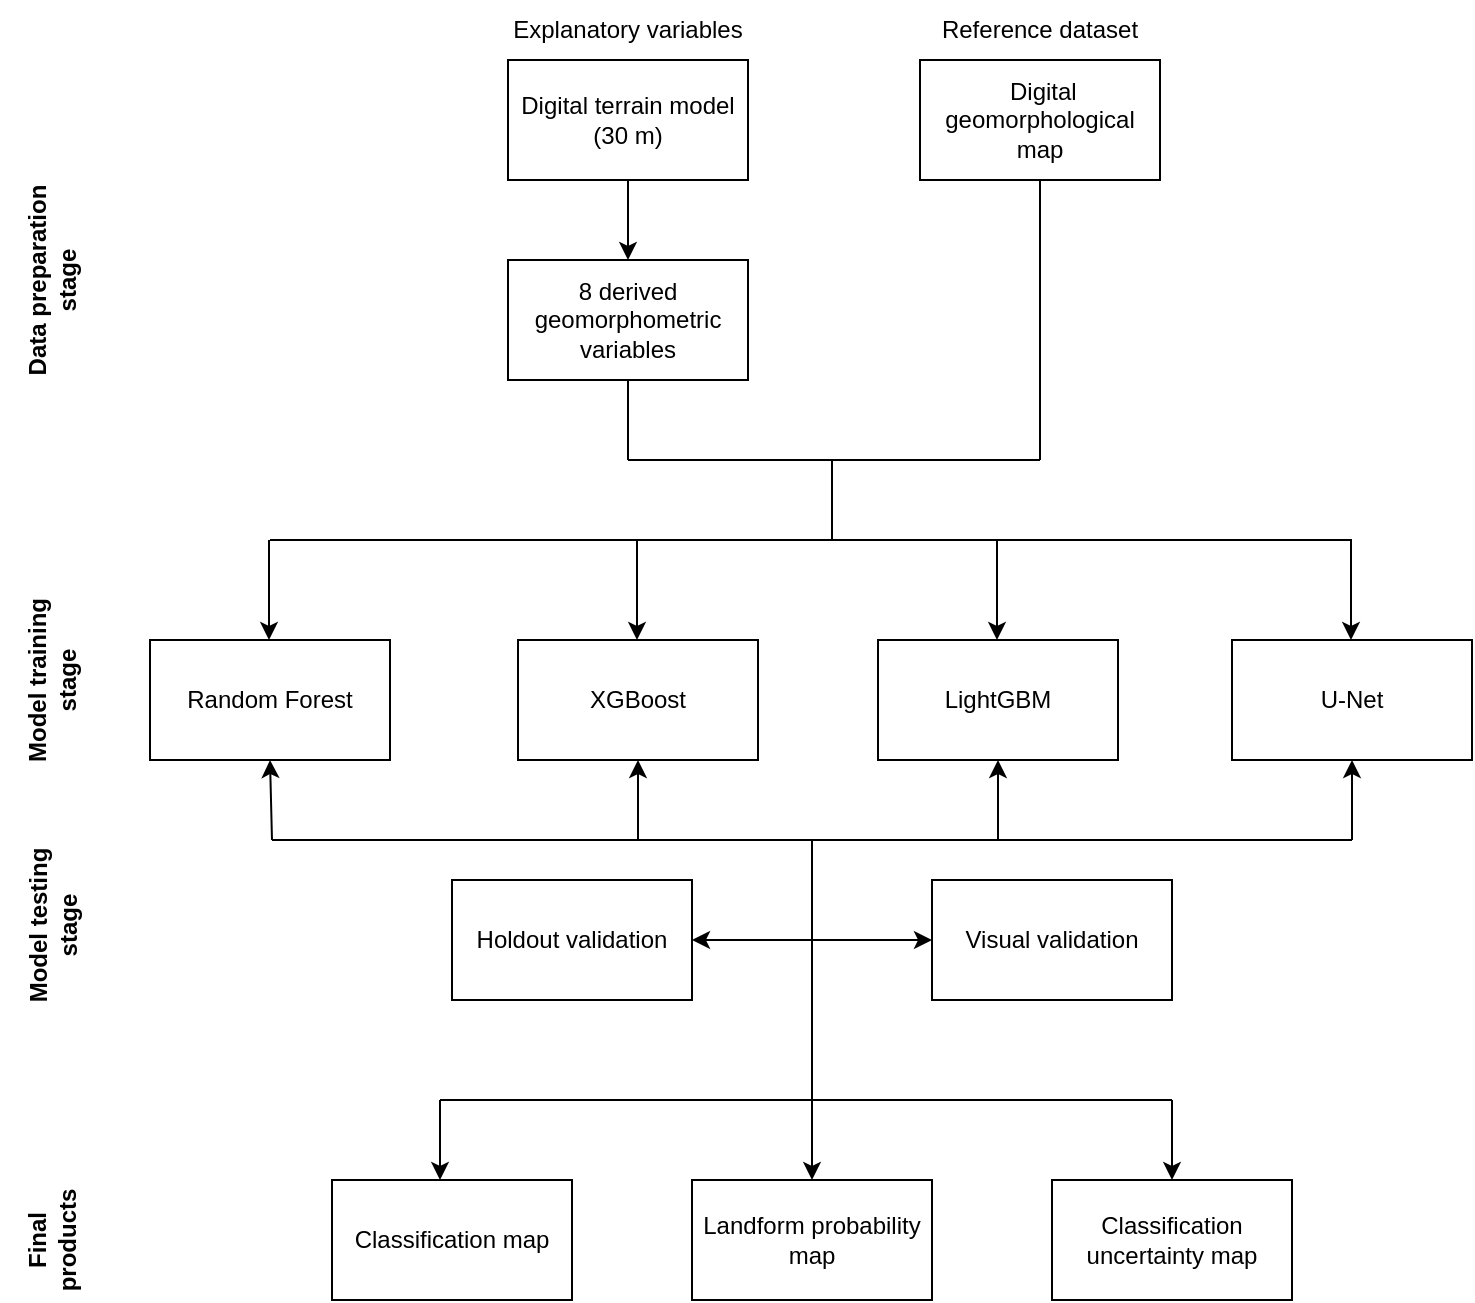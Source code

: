 <mxfile version="20.8.10" type="device"><diagram name="Strona-1" id="otrvYUQVJYqYO8gPmjYT"><mxGraphModel dx="1114" dy="641" grid="1" gridSize="10" guides="1" tooltips="1" connect="1" arrows="1" fold="1" page="1" pageScale="1" pageWidth="827" pageHeight="1169" math="0" shadow="0"><root><mxCell id="0"/><mxCell id="1" parent="0"/><mxCell id="U6teX1FKlDlT9IHtDAay-1" value="Digital terrain model (30 m)" style="rounded=0;whiteSpace=wrap;html=1;" vertex="1" parent="1"><mxGeometry x="268" y="60" width="120" height="60" as="geometry"/></mxCell><mxCell id="U6teX1FKlDlT9IHtDAay-2" value="Random Forest" style="rounded=0;whiteSpace=wrap;html=1;" vertex="1" parent="1"><mxGeometry x="89" y="350" width="120" height="60" as="geometry"/></mxCell><mxCell id="U6teX1FKlDlT9IHtDAay-3" value="&lt;div&gt;XGBoost&lt;/div&gt;" style="rounded=0;whiteSpace=wrap;html=1;" vertex="1" parent="1"><mxGeometry x="273" y="350" width="120" height="60" as="geometry"/></mxCell><mxCell id="U6teX1FKlDlT9IHtDAay-4" value="LightGBM" style="rounded=0;whiteSpace=wrap;html=1;" vertex="1" parent="1"><mxGeometry x="453" y="350" width="120" height="60" as="geometry"/></mxCell><mxCell id="U6teX1FKlDlT9IHtDAay-5" value="U-Net" style="rounded=0;whiteSpace=wrap;html=1;" vertex="1" parent="1"><mxGeometry x="630" y="350" width="120" height="60" as="geometry"/></mxCell><mxCell id="U6teX1FKlDlT9IHtDAay-6" value="8 derived geomorphometric variables" style="rounded=0;whiteSpace=wrap;html=1;" vertex="1" parent="1"><mxGeometry x="268" y="160" width="120" height="60" as="geometry"/></mxCell><mxCell id="U6teX1FKlDlT9IHtDAay-7" value="&lt;div&gt;&amp;nbsp;Digital geomorphological map&lt;/div&gt;" style="rounded=0;whiteSpace=wrap;html=1;" vertex="1" parent="1"><mxGeometry x="474" y="60" width="120" height="60" as="geometry"/></mxCell><mxCell id="U6teX1FKlDlT9IHtDAay-8" value="Classification map" style="rounded=0;whiteSpace=wrap;html=1;" vertex="1" parent="1"><mxGeometry x="180" y="620" width="120" height="60" as="geometry"/></mxCell><mxCell id="U6teX1FKlDlT9IHtDAay-9" value="Landform probability map" style="rounded=0;whiteSpace=wrap;html=1;" vertex="1" parent="1"><mxGeometry x="360" y="620" width="120" height="60" as="geometry"/></mxCell><mxCell id="U6teX1FKlDlT9IHtDAay-10" value="Classification uncertainty map" style="rounded=0;whiteSpace=wrap;html=1;" vertex="1" parent="1"><mxGeometry x="540" y="620" width="120" height="60" as="geometry"/></mxCell><mxCell id="U6teX1FKlDlT9IHtDAay-11" value="Reference dataset" style="text;strokeColor=none;align=center;fillColor=none;html=1;verticalAlign=middle;whiteSpace=wrap;rounded=0;" vertex="1" parent="1"><mxGeometry x="474" y="30" width="120" height="30" as="geometry"/></mxCell><mxCell id="U6teX1FKlDlT9IHtDAay-12" value="Explanatory variables" style="text;strokeColor=none;align=center;fillColor=none;html=1;verticalAlign=middle;whiteSpace=wrap;rounded=0;" vertex="1" parent="1"><mxGeometry x="263" y="30" width="130" height="30" as="geometry"/></mxCell><mxCell id="U6teX1FKlDlT9IHtDAay-13" value="Holdout validation" style="rounded=0;whiteSpace=wrap;html=1;" vertex="1" parent="1"><mxGeometry x="240" y="470" width="120" height="60" as="geometry"/></mxCell><mxCell id="U6teX1FKlDlT9IHtDAay-14" value="" style="endArrow=classic;html=1;rounded=0;exitX=0.5;exitY=1;exitDx=0;exitDy=0;entryX=0.5;entryY=0;entryDx=0;entryDy=0;" edge="1" parent="1" source="U6teX1FKlDlT9IHtDAay-1" target="U6teX1FKlDlT9IHtDAay-6"><mxGeometry width="50" height="50" relative="1" as="geometry"><mxPoint x="304" y="340" as="sourcePoint"/><mxPoint x="354" y="290" as="targetPoint"/></mxGeometry></mxCell><mxCell id="U6teX1FKlDlT9IHtDAay-16" value="" style="endArrow=classic;html=1;rounded=0;" edge="1" parent="1"><mxGeometry width="50" height="50" relative="1" as="geometry"><mxPoint x="148.5" y="300" as="sourcePoint"/><mxPoint x="148.5" y="350" as="targetPoint"/></mxGeometry></mxCell><mxCell id="U6teX1FKlDlT9IHtDAay-17" value="" style="endArrow=classic;html=1;rounded=0;" edge="1" parent="1"><mxGeometry width="50" height="50" relative="1" as="geometry"><mxPoint x="332.5" y="300" as="sourcePoint"/><mxPoint x="332.5" y="350" as="targetPoint"/></mxGeometry></mxCell><mxCell id="U6teX1FKlDlT9IHtDAay-18" value="" style="endArrow=classic;html=1;rounded=0;" edge="1" parent="1"><mxGeometry width="50" height="50" relative="1" as="geometry"><mxPoint x="512.5" y="300" as="sourcePoint"/><mxPoint x="512.5" y="350" as="targetPoint"/></mxGeometry></mxCell><mxCell id="U6teX1FKlDlT9IHtDAay-19" value="" style="endArrow=classic;html=1;rounded=0;" edge="1" parent="1"><mxGeometry width="50" height="50" relative="1" as="geometry"><mxPoint x="689.5" y="300" as="sourcePoint"/><mxPoint x="689.5" y="350" as="targetPoint"/></mxGeometry></mxCell><mxCell id="U6teX1FKlDlT9IHtDAay-20" value="" style="endArrow=none;html=1;rounded=0;exitX=0.5;exitY=1;exitDx=0;exitDy=0;" edge="1" parent="1" source="U6teX1FKlDlT9IHtDAay-7"><mxGeometry width="50" height="50" relative="1" as="geometry"><mxPoint x="390" y="350" as="sourcePoint"/><mxPoint x="534" y="260" as="targetPoint"/></mxGeometry></mxCell><mxCell id="U6teX1FKlDlT9IHtDAay-21" value="" style="endArrow=none;html=1;rounded=0;exitX=0.5;exitY=1;exitDx=0;exitDy=0;" edge="1" parent="1" source="U6teX1FKlDlT9IHtDAay-6"><mxGeometry width="50" height="50" relative="1" as="geometry"><mxPoint x="390" y="350" as="sourcePoint"/><mxPoint x="328" y="260" as="targetPoint"/></mxGeometry></mxCell><mxCell id="U6teX1FKlDlT9IHtDAay-23" value="" style="endArrow=none;html=1;rounded=0;" edge="1" parent="1"><mxGeometry width="50" height="50" relative="1" as="geometry"><mxPoint x="430" y="300" as="sourcePoint"/><mxPoint x="430" y="260" as="targetPoint"/></mxGeometry></mxCell><mxCell id="U6teX1FKlDlT9IHtDAay-24" value="" style="endArrow=none;html=1;rounded=0;" edge="1" parent="1"><mxGeometry width="50" height="50" relative="1" as="geometry"><mxPoint x="149" y="300" as="sourcePoint"/><mxPoint x="690" y="300" as="targetPoint"/></mxGeometry></mxCell><mxCell id="U6teX1FKlDlT9IHtDAay-25" value="Model training stage" style="text;strokeColor=none;align=center;fillColor=none;html=1;verticalAlign=middle;whiteSpace=wrap;rounded=0;rotation=-90;fontStyle=1" vertex="1" parent="1"><mxGeometry x="-5" y="345" width="90" height="50" as="geometry"/></mxCell><mxCell id="U6teX1FKlDlT9IHtDAay-26" value="Data preparation stage" style="text;strokeColor=none;align=center;fillColor=none;html=1;verticalAlign=middle;whiteSpace=wrap;rounded=0;rotation=-90;fontStyle=1" vertex="1" parent="1"><mxGeometry x="-10" y="150" width="100" height="40" as="geometry"/></mxCell><mxCell id="U6teX1FKlDlT9IHtDAay-27" value="Visual validation" style="rounded=0;whiteSpace=wrap;html=1;" vertex="1" parent="1"><mxGeometry x="480" y="470" width="120" height="60" as="geometry"/></mxCell><mxCell id="U6teX1FKlDlT9IHtDAay-28" value="" style="endArrow=classic;startArrow=classic;html=1;rounded=0;exitX=1;exitY=0.5;exitDx=0;exitDy=0;entryX=0;entryY=0.5;entryDx=0;entryDy=0;" edge="1" parent="1" source="U6teX1FKlDlT9IHtDAay-13" target="U6teX1FKlDlT9IHtDAay-27"><mxGeometry width="50" height="50" relative="1" as="geometry"><mxPoint x="390" y="470" as="sourcePoint"/><mxPoint x="440" y="420" as="targetPoint"/></mxGeometry></mxCell><mxCell id="U6teX1FKlDlT9IHtDAay-31" value="" style="endArrow=classic;html=1;rounded=0;entryX=0.5;entryY=1;entryDx=0;entryDy=0;" edge="1" parent="1" target="U6teX1FKlDlT9IHtDAay-2"><mxGeometry width="50" height="50" relative="1" as="geometry"><mxPoint x="150" y="450" as="sourcePoint"/><mxPoint x="440" y="420" as="targetPoint"/></mxGeometry></mxCell><mxCell id="U6teX1FKlDlT9IHtDAay-33" value="" style="endArrow=classic;html=1;rounded=0;entryX=0.5;entryY=1;entryDx=0;entryDy=0;" edge="1" parent="1" target="U6teX1FKlDlT9IHtDAay-3"><mxGeometry width="50" height="50" relative="1" as="geometry"><mxPoint x="333" y="450" as="sourcePoint"/><mxPoint x="159" y="420" as="targetPoint"/></mxGeometry></mxCell><mxCell id="U6teX1FKlDlT9IHtDAay-34" value="" style="endArrow=classic;html=1;rounded=0;entryX=0.5;entryY=1;entryDx=0;entryDy=0;" edge="1" parent="1" target="U6teX1FKlDlT9IHtDAay-4"><mxGeometry width="50" height="50" relative="1" as="geometry"><mxPoint x="513" y="450" as="sourcePoint"/><mxPoint x="169" y="430" as="targetPoint"/></mxGeometry></mxCell><mxCell id="U6teX1FKlDlT9IHtDAay-35" value="" style="endArrow=classic;html=1;rounded=0;entryX=0.5;entryY=1;entryDx=0;entryDy=0;" edge="1" parent="1" target="U6teX1FKlDlT9IHtDAay-5"><mxGeometry width="50" height="50" relative="1" as="geometry"><mxPoint x="690" y="450" as="sourcePoint"/><mxPoint x="179" y="440" as="targetPoint"/></mxGeometry></mxCell><mxCell id="U6teX1FKlDlT9IHtDAay-36" value="" style="endArrow=none;html=1;rounded=0;" edge="1" parent="1"><mxGeometry width="50" height="50" relative="1" as="geometry"><mxPoint x="150" y="450" as="sourcePoint"/><mxPoint x="690" y="450" as="targetPoint"/></mxGeometry></mxCell><mxCell id="U6teX1FKlDlT9IHtDAay-38" value="" style="endArrow=none;html=1;rounded=0;" edge="1" parent="1"><mxGeometry width="50" height="50" relative="1" as="geometry"><mxPoint x="234" y="580" as="sourcePoint"/><mxPoint x="600" y="580" as="targetPoint"/></mxGeometry></mxCell><mxCell id="U6teX1FKlDlT9IHtDAay-39" value="" style="endArrow=classic;html=1;rounded=0;entryX=0.5;entryY=0;entryDx=0;entryDy=0;" edge="1" parent="1"><mxGeometry width="50" height="50" relative="1" as="geometry"><mxPoint x="234" y="580" as="sourcePoint"/><mxPoint x="234" y="620" as="targetPoint"/></mxGeometry></mxCell><mxCell id="U6teX1FKlDlT9IHtDAay-40" value="" style="endArrow=classic;html=1;rounded=0;entryX=0.5;entryY=0;entryDx=0;entryDy=0;" edge="1" parent="1" target="U6teX1FKlDlT9IHtDAay-9"><mxGeometry width="50" height="50" relative="1" as="geometry"><mxPoint x="420" y="580" as="sourcePoint"/><mxPoint x="450" y="600" as="targetPoint"/></mxGeometry></mxCell><mxCell id="U6teX1FKlDlT9IHtDAay-42" value="" style="endArrow=classic;html=1;rounded=0;entryX=0.5;entryY=0;entryDx=0;entryDy=0;" edge="1" parent="1" target="U6teX1FKlDlT9IHtDAay-10"><mxGeometry width="50" height="50" relative="1" as="geometry"><mxPoint x="600" y="580" as="sourcePoint"/><mxPoint x="440" y="400" as="targetPoint"/></mxGeometry></mxCell><mxCell id="U6teX1FKlDlT9IHtDAay-43" value="Final products" style="text;strokeColor=none;align=center;fillColor=none;html=1;verticalAlign=middle;whiteSpace=wrap;rounded=0;rotation=-90;fontStyle=1" vertex="1" parent="1"><mxGeometry x="10" y="635" width="60" height="30" as="geometry"/></mxCell><mxCell id="U6teX1FKlDlT9IHtDAay-44" value="Model testing stage" style="text;strokeColor=none;align=center;fillColor=none;html=1;verticalAlign=middle;whiteSpace=wrap;rounded=0;rotation=-90;fontStyle=1" vertex="1" parent="1"><mxGeometry y="470" width="80" height="45" as="geometry"/></mxCell><mxCell id="U6teX1FKlDlT9IHtDAay-45" value="" style="endArrow=none;html=1;rounded=0;" edge="1" parent="1"><mxGeometry width="50" height="50" relative="1" as="geometry"><mxPoint x="420" y="500" as="sourcePoint"/><mxPoint x="420" y="450" as="targetPoint"/></mxGeometry></mxCell><mxCell id="U6teX1FKlDlT9IHtDAay-46" value="" style="endArrow=none;html=1;rounded=0;" edge="1" parent="1"><mxGeometry width="50" height="50" relative="1" as="geometry"><mxPoint x="420" y="580" as="sourcePoint"/><mxPoint x="420" y="500" as="targetPoint"/></mxGeometry></mxCell><mxCell id="U6teX1FKlDlT9IHtDAay-47" value="" style="endArrow=none;html=1;rounded=0;endSize=6;" edge="1" parent="1"><mxGeometry width="50" height="50" relative="1" as="geometry"><mxPoint x="328" y="260" as="sourcePoint"/><mxPoint x="534" y="260" as="targetPoint"/></mxGeometry></mxCell></root></mxGraphModel></diagram></mxfile>